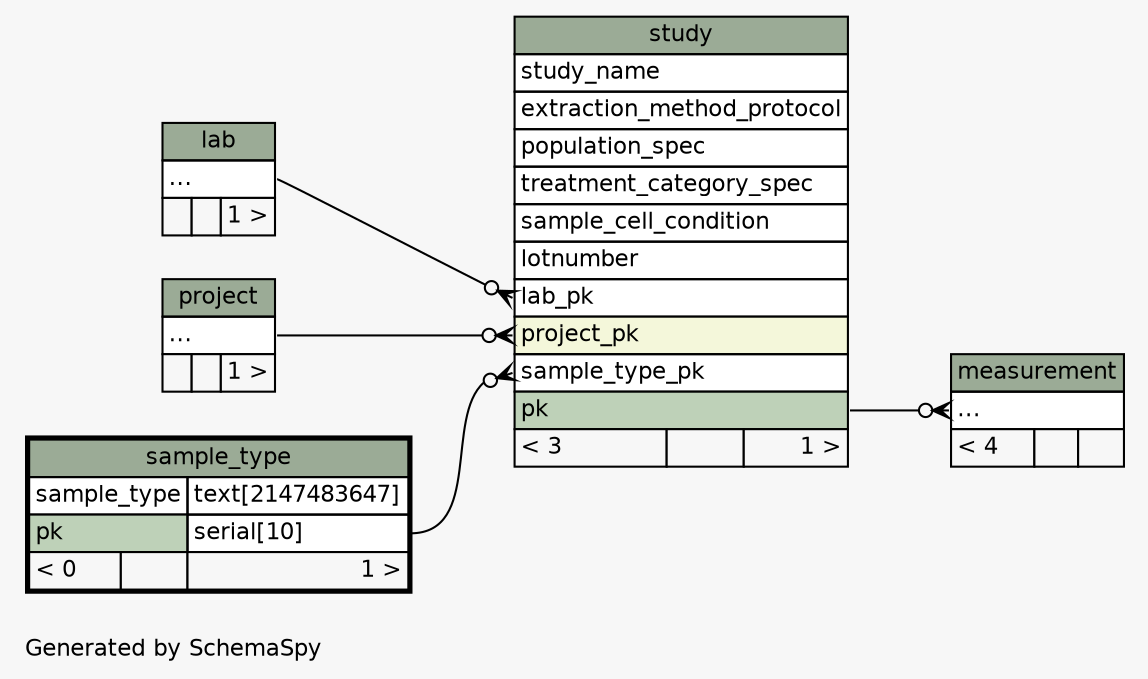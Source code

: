 // dot 2.38.0 on Mac OS X 10.11.5
// SchemaSpy rev 590
digraph "twoDegreesRelationshipsDiagram" {
  graph [
    rankdir="RL"
    bgcolor="#f7f7f7"
    label="\nGenerated by SchemaSpy"
    labeljust="l"
    nodesep="0.18"
    ranksep="0.46"
    fontname="Helvetica"
    fontsize="11"
  ];
  node [
    fontname="Helvetica"
    fontsize="11"
    shape="plaintext"
  ];
  edge [
    arrowsize="0.8"
  ];
  "measurement":"elipses":w -> "study":"pk":e [arrowhead=none dir=back arrowtail=crowodot];
  "study":"lab_pk":w -> "lab":"elipses":e [arrowhead=none dir=back arrowtail=crowodot];
  "study":"project_pk":w -> "project":"elipses":e [arrowhead=none dir=back arrowtail=crowodot];
  "study":"sample_type_pk":w -> "sample_type":"pk.type":e [arrowhead=none dir=back arrowtail=crowodot];
  "lab" [
    label=<
    <TABLE BORDER="0" CELLBORDER="1" CELLSPACING="0" BGCOLOR="#ffffff">
      <TR><TD COLSPAN="3" BGCOLOR="#9bab96" ALIGN="CENTER">lab</TD></TR>
      <TR><TD PORT="elipses" COLSPAN="3" ALIGN="LEFT">...</TD></TR>
      <TR><TD ALIGN="LEFT" BGCOLOR="#f7f7f7">  </TD><TD ALIGN="RIGHT" BGCOLOR="#f7f7f7">  </TD><TD ALIGN="RIGHT" BGCOLOR="#f7f7f7">1 &gt;</TD></TR>
    </TABLE>>
    URL="lab.html"
    tooltip="lab"
  ];
  "measurement" [
    label=<
    <TABLE BORDER="0" CELLBORDER="1" CELLSPACING="0" BGCOLOR="#ffffff">
      <TR><TD COLSPAN="3" BGCOLOR="#9bab96" ALIGN="CENTER">measurement</TD></TR>
      <TR><TD PORT="elipses" COLSPAN="3" ALIGN="LEFT">...</TD></TR>
      <TR><TD ALIGN="LEFT" BGCOLOR="#f7f7f7">&lt; 4</TD><TD ALIGN="RIGHT" BGCOLOR="#f7f7f7">  </TD><TD ALIGN="RIGHT" BGCOLOR="#f7f7f7">  </TD></TR>
    </TABLE>>
    URL="measurement.html"
    tooltip="measurement"
  ];
  "project" [
    label=<
    <TABLE BORDER="0" CELLBORDER="1" CELLSPACING="0" BGCOLOR="#ffffff">
      <TR><TD COLSPAN="3" BGCOLOR="#9bab96" ALIGN="CENTER">project</TD></TR>
      <TR><TD PORT="elipses" COLSPAN="3" ALIGN="LEFT">...</TD></TR>
      <TR><TD ALIGN="LEFT" BGCOLOR="#f7f7f7">  </TD><TD ALIGN="RIGHT" BGCOLOR="#f7f7f7">  </TD><TD ALIGN="RIGHT" BGCOLOR="#f7f7f7">1 &gt;</TD></TR>
    </TABLE>>
    URL="project.html"
    tooltip="project"
  ];
  "sample_type" [
    label=<
    <TABLE BORDER="2" CELLBORDER="1" CELLSPACING="0" BGCOLOR="#ffffff">
      <TR><TD COLSPAN="3" BGCOLOR="#9bab96" ALIGN="CENTER">sample_type</TD></TR>
      <TR><TD PORT="sample_type" COLSPAN="2" ALIGN="LEFT">sample_type</TD><TD PORT="sample_type.type" ALIGN="LEFT">text[2147483647]</TD></TR>
      <TR><TD PORT="pk" COLSPAN="2" BGCOLOR="#bed1b8" ALIGN="LEFT">pk</TD><TD PORT="pk.type" ALIGN="LEFT">serial[10]</TD></TR>
      <TR><TD ALIGN="LEFT" BGCOLOR="#f7f7f7">&lt; 0</TD><TD ALIGN="RIGHT" BGCOLOR="#f7f7f7">  </TD><TD ALIGN="RIGHT" BGCOLOR="#f7f7f7">1 &gt;</TD></TR>
    </TABLE>>
    URL="sample_type.html"
    tooltip="sample_type"
  ];
  "study" [
    label=<
    <TABLE BORDER="0" CELLBORDER="1" CELLSPACING="0" BGCOLOR="#ffffff">
      <TR><TD COLSPAN="3" BGCOLOR="#9bab96" ALIGN="CENTER">study</TD></TR>
      <TR><TD PORT="study_name" COLSPAN="3" ALIGN="LEFT">study_name</TD></TR>
      <TR><TD PORT="extraction_method_protocol" COLSPAN="3" ALIGN="LEFT">extraction_method_protocol</TD></TR>
      <TR><TD PORT="population_spec" COLSPAN="3" ALIGN="LEFT">population_spec</TD></TR>
      <TR><TD PORT="treatment_category_spec" COLSPAN="3" ALIGN="LEFT">treatment_category_spec</TD></TR>
      <TR><TD PORT="sample_cell_condition" COLSPAN="3" ALIGN="LEFT">sample_cell_condition</TD></TR>
      <TR><TD PORT="lotnumber" COLSPAN="3" ALIGN="LEFT">lotnumber</TD></TR>
      <TR><TD PORT="lab_pk" COLSPAN="3" ALIGN="LEFT">lab_pk</TD></TR>
      <TR><TD PORT="project_pk" COLSPAN="3" BGCOLOR="#f4f7da" ALIGN="LEFT">project_pk</TD></TR>
      <TR><TD PORT="sample_type_pk" COLSPAN="3" ALIGN="LEFT">sample_type_pk</TD></TR>
      <TR><TD PORT="pk" COLSPAN="3" BGCOLOR="#bed1b8" ALIGN="LEFT">pk</TD></TR>
      <TR><TD ALIGN="LEFT" BGCOLOR="#f7f7f7">&lt; 3</TD><TD ALIGN="RIGHT" BGCOLOR="#f7f7f7">  </TD><TD ALIGN="RIGHT" BGCOLOR="#f7f7f7">1 &gt;</TD></TR>
    </TABLE>>
    URL="study.html"
    tooltip="study"
  ];
}
